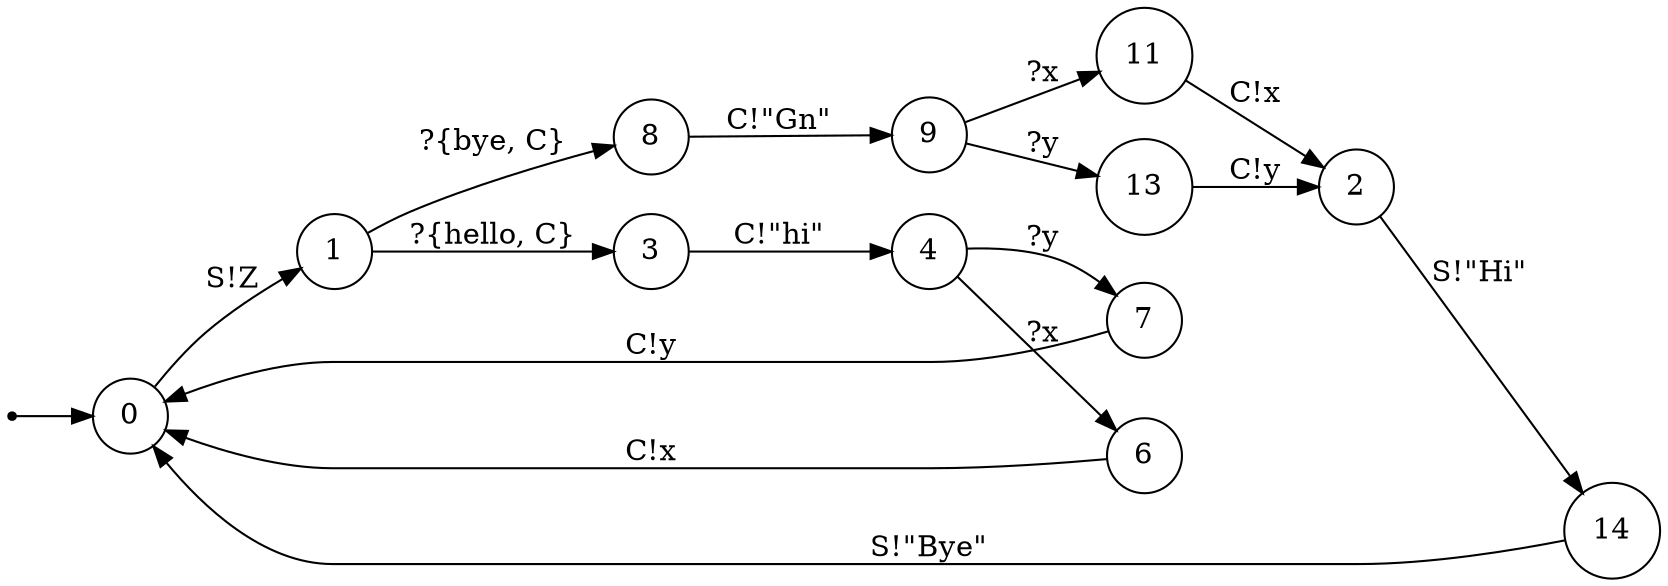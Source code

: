 digraph Communicating_Actor_Automata {

            rankdir=LR;
   size="100, 50"
  node [shape = doublecircle]; 

            node [shape = point]; START;
   node [shape = circle];
   START->0;

            
0 -> 1 [ label = "S!Z"];
1 -> 3 [ label = "?{hello, C}"];
3 -> 4 [ label = "C!\"hi\""];
4 -> 6 [ label = "?x"];
6 -> 0 [ label = "C!x"];
4 -> 7 [ label = "?y"];
7 -> 0 [ label = "C!y"];
1 -> 8 [ label = "?{bye, C}"];
8 -> 9 [ label = "C!\"Gn\""];
9 -> 11 [ label = "?x"];
11 -> 2 [ label = "C!x"];
9 -> 13 [ label = "?y"];
13 -> 2 [ label = "C!y"];
2 -> 14 [ label = "S!\"Hi\""];
14 -> 0 [ label = "S!\"Bye\""];
}